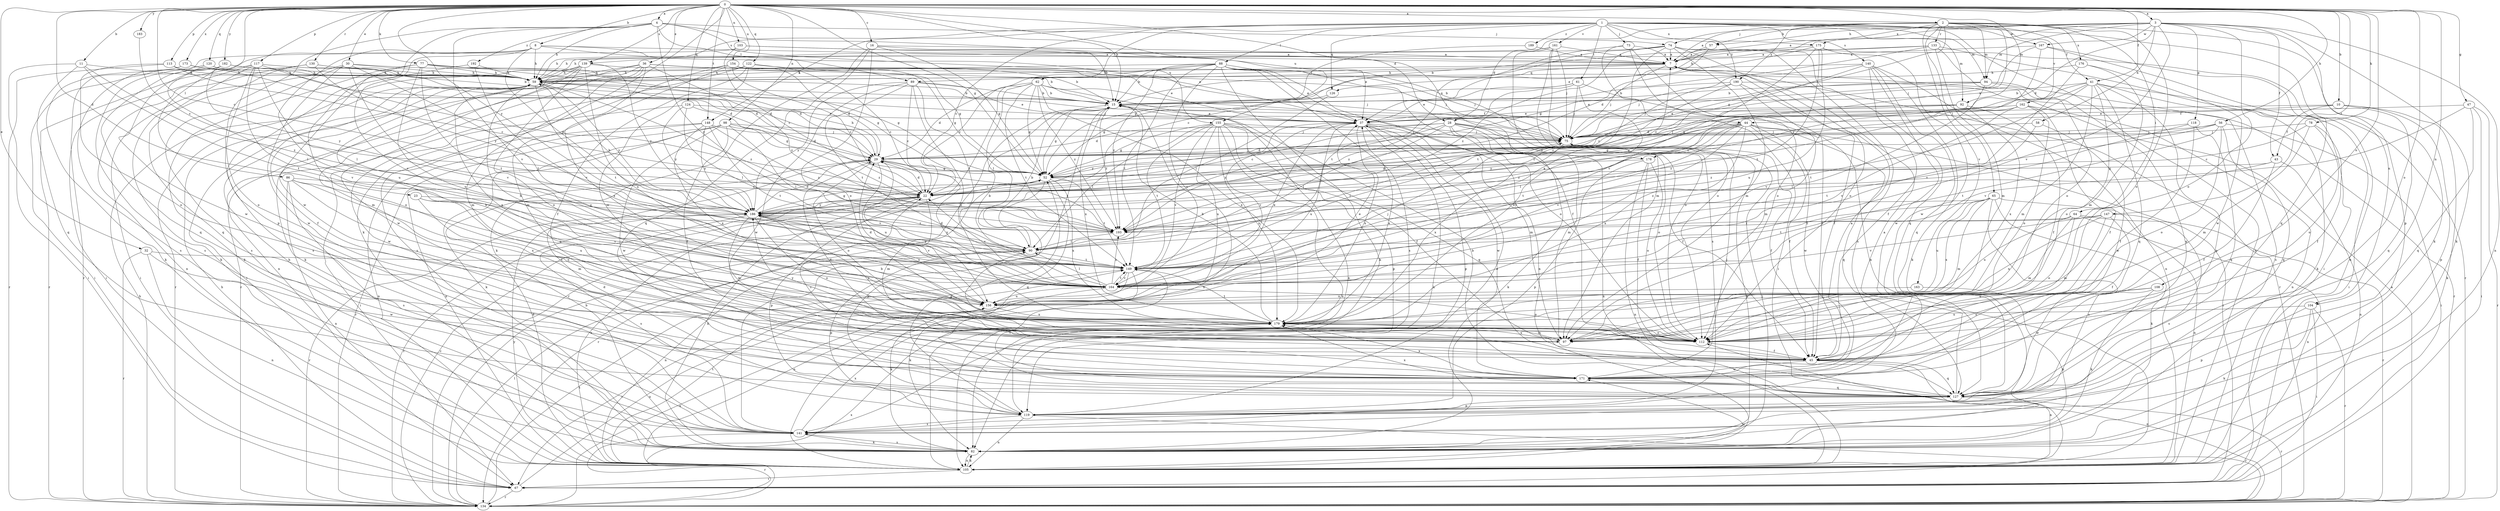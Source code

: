 strict digraph  {
0;
1;
2;
3;
4;
7;
8;
10;
11;
15;
16;
22;
23;
28;
29;
30;
32;
36;
37;
41;
43;
44;
45;
47;
52;
56;
57;
58;
59;
61;
62;
64;
65;
67;
73;
74;
75;
77;
78;
82;
86;
88;
89;
90;
92;
94;
97;
98;
103;
104;
105;
108;
112;
113;
117;
118;
119;
120;
122;
124;
126;
127;
130;
133;
134;
139;
140;
141;
147;
148;
149;
154;
155;
156;
161;
162;
163;
164;
167;
171;
173;
175;
176;
178;
179;
182;
183;
186;
189;
190;
192;
193;
0 -> 2  [label=a];
0 -> 3  [label=a];
0 -> 4  [label=a];
0 -> 8  [label=b];
0 -> 10  [label=b];
0 -> 11  [label=b];
0 -> 15  [label=b];
0 -> 16  [label=c];
0 -> 22  [label=c];
0 -> 23  [label=d];
0 -> 28  [label=d];
0 -> 30  [label=e];
0 -> 32  [label=e];
0 -> 36  [label=e];
0 -> 41  [label=f];
0 -> 47  [label=g];
0 -> 52  [label=g];
0 -> 56  [label=h];
0 -> 77  [label=k];
0 -> 78  [label=k];
0 -> 82  [label=k];
0 -> 86  [label=l];
0 -> 92  [label=m];
0 -> 98  [label=n];
0 -> 103  [label=n];
0 -> 104  [label=n];
0 -> 108  [label=o];
0 -> 112  [label=o];
0 -> 113  [label=p];
0 -> 117  [label=p];
0 -> 120  [label=q];
0 -> 122  [label=q];
0 -> 124  [label=q];
0 -> 130  [label=r];
0 -> 139  [label=s];
0 -> 147  [label=t];
0 -> 148  [label=t];
0 -> 154  [label=u];
0 -> 155  [label=u];
0 -> 173  [label=x];
0 -> 182  [label=y];
0 -> 183  [label=y];
0 -> 186  [label=y];
1 -> 22  [label=c];
1 -> 61  [label=i];
1 -> 62  [label=i];
1 -> 73  [label=j];
1 -> 88  [label=l];
1 -> 92  [label=m];
1 -> 94  [label=m];
1 -> 104  [label=n];
1 -> 105  [label=n];
1 -> 126  [label=q];
1 -> 139  [label=s];
1 -> 140  [label=s];
1 -> 148  [label=t];
1 -> 161  [label=v];
1 -> 167  [label=w];
1 -> 175  [label=x];
1 -> 189  [label=z];
1 -> 190  [label=z];
2 -> 7  [label=a];
2 -> 28  [label=d];
2 -> 41  [label=f];
2 -> 52  [label=g];
2 -> 57  [label=h];
2 -> 64  [label=i];
2 -> 65  [label=i];
2 -> 82  [label=k];
2 -> 94  [label=m];
2 -> 112  [label=o];
2 -> 133  [label=r];
2 -> 162  [label=v];
2 -> 163  [label=v];
2 -> 175  [label=x];
2 -> 176  [label=x];
2 -> 178  [label=x];
2 -> 190  [label=z];
3 -> 7  [label=a];
3 -> 15  [label=b];
3 -> 29  [label=d];
3 -> 43  [label=f];
3 -> 57  [label=h];
3 -> 58  [label=h];
3 -> 74  [label=j];
3 -> 82  [label=k];
3 -> 94  [label=m];
3 -> 105  [label=n];
3 -> 112  [label=o];
3 -> 118  [label=p];
3 -> 119  [label=p];
3 -> 164  [label=v];
3 -> 167  [label=w];
4 -> 59  [label=h];
4 -> 74  [label=j];
4 -> 89  [label=l];
4 -> 119  [label=p];
4 -> 155  [label=u];
4 -> 164  [label=v];
4 -> 171  [label=w];
4 -> 178  [label=x];
4 -> 192  [label=z];
4 -> 193  [label=z];
7 -> 59  [label=h];
7 -> 75  [label=j];
7 -> 89  [label=l];
7 -> 126  [label=q];
7 -> 134  [label=r];
8 -> 7  [label=a];
8 -> 37  [label=e];
8 -> 52  [label=g];
8 -> 59  [label=h];
8 -> 156  [label=u];
8 -> 164  [label=v];
8 -> 171  [label=w];
8 -> 186  [label=y];
10 -> 43  [label=f];
10 -> 44  [label=f];
10 -> 75  [label=j];
10 -> 82  [label=k];
10 -> 119  [label=p];
10 -> 127  [label=q];
11 -> 59  [label=h];
11 -> 67  [label=i];
11 -> 127  [label=q];
11 -> 149  [label=t];
11 -> 193  [label=z];
15 -> 37  [label=e];
15 -> 44  [label=f];
15 -> 52  [label=g];
15 -> 105  [label=n];
15 -> 179  [label=x];
15 -> 193  [label=z];
16 -> 7  [label=a];
16 -> 15  [label=b];
16 -> 52  [label=g];
16 -> 82  [label=k];
16 -> 112  [label=o];
16 -> 127  [label=q];
22 -> 29  [label=d];
22 -> 82  [label=k];
22 -> 97  [label=m];
22 -> 119  [label=p];
22 -> 134  [label=r];
22 -> 186  [label=y];
23 -> 97  [label=m];
23 -> 156  [label=u];
23 -> 164  [label=v];
23 -> 186  [label=y];
28 -> 22  [label=c];
28 -> 29  [label=d];
28 -> 45  [label=f];
28 -> 75  [label=j];
28 -> 82  [label=k];
28 -> 90  [label=l];
28 -> 97  [label=m];
28 -> 105  [label=n];
28 -> 112  [label=o];
28 -> 193  [label=z];
29 -> 52  [label=g];
29 -> 59  [label=h];
29 -> 75  [label=j];
29 -> 112  [label=o];
29 -> 156  [label=u];
29 -> 164  [label=v];
29 -> 193  [label=z];
30 -> 52  [label=g];
30 -> 59  [label=h];
30 -> 67  [label=i];
30 -> 141  [label=s];
30 -> 149  [label=t];
30 -> 164  [label=v];
30 -> 171  [label=w];
32 -> 105  [label=n];
32 -> 134  [label=r];
32 -> 149  [label=t];
32 -> 171  [label=w];
36 -> 15  [label=b];
36 -> 59  [label=h];
36 -> 67  [label=i];
36 -> 75  [label=j];
36 -> 97  [label=m];
36 -> 105  [label=n];
36 -> 171  [label=w];
36 -> 179  [label=x];
36 -> 193  [label=z];
37 -> 75  [label=j];
37 -> 82  [label=k];
37 -> 97  [label=m];
37 -> 119  [label=p];
37 -> 156  [label=u];
37 -> 164  [label=v];
37 -> 171  [label=w];
37 -> 179  [label=x];
37 -> 186  [label=y];
41 -> 15  [label=b];
41 -> 52  [label=g];
41 -> 67  [label=i];
41 -> 82  [label=k];
41 -> 97  [label=m];
41 -> 112  [label=o];
41 -> 119  [label=p];
41 -> 127  [label=q];
41 -> 149  [label=t];
41 -> 186  [label=y];
43 -> 45  [label=f];
43 -> 52  [label=g];
43 -> 105  [label=n];
43 -> 193  [label=z];
44 -> 22  [label=c];
44 -> 45  [label=f];
44 -> 67  [label=i];
44 -> 75  [label=j];
44 -> 90  [label=l];
44 -> 127  [label=q];
44 -> 149  [label=t];
44 -> 164  [label=v];
44 -> 171  [label=w];
44 -> 179  [label=x];
44 -> 186  [label=y];
44 -> 193  [label=z];
45 -> 29  [label=d];
45 -> 90  [label=l];
45 -> 105  [label=n];
45 -> 127  [label=q];
45 -> 171  [label=w];
47 -> 37  [label=e];
47 -> 67  [label=i];
47 -> 127  [label=q];
47 -> 134  [label=r];
47 -> 164  [label=v];
52 -> 22  [label=c];
52 -> 119  [label=p];
52 -> 127  [label=q];
52 -> 134  [label=r];
52 -> 149  [label=t];
52 -> 179  [label=x];
56 -> 52  [label=g];
56 -> 67  [label=i];
56 -> 75  [label=j];
56 -> 112  [label=o];
56 -> 127  [label=q];
56 -> 149  [label=t];
56 -> 193  [label=z];
57 -> 7  [label=a];
57 -> 15  [label=b];
57 -> 37  [label=e];
58 -> 75  [label=j];
58 -> 149  [label=t];
58 -> 171  [label=w];
59 -> 15  [label=b];
59 -> 45  [label=f];
59 -> 75  [label=j];
59 -> 149  [label=t];
59 -> 179  [label=x];
59 -> 186  [label=y];
59 -> 193  [label=z];
61 -> 15  [label=b];
61 -> 37  [label=e];
61 -> 45  [label=f];
61 -> 75  [label=j];
61 -> 179  [label=x];
61 -> 193  [label=z];
62 -> 15  [label=b];
62 -> 29  [label=d];
62 -> 52  [label=g];
62 -> 90  [label=l];
62 -> 105  [label=n];
62 -> 112  [label=o];
62 -> 134  [label=r];
62 -> 149  [label=t];
62 -> 179  [label=x];
62 -> 193  [label=z];
64 -> 97  [label=m];
64 -> 105  [label=n];
64 -> 112  [label=o];
64 -> 134  [label=r];
64 -> 156  [label=u];
64 -> 193  [label=z];
65 -> 82  [label=k];
65 -> 97  [label=m];
65 -> 105  [label=n];
65 -> 141  [label=s];
65 -> 149  [label=t];
65 -> 156  [label=u];
65 -> 179  [label=x];
65 -> 186  [label=y];
67 -> 59  [label=h];
67 -> 134  [label=r];
67 -> 156  [label=u];
73 -> 7  [label=a];
73 -> 67  [label=i];
73 -> 105  [label=n];
73 -> 112  [label=o];
73 -> 149  [label=t];
74 -> 7  [label=a];
74 -> 22  [label=c];
74 -> 59  [label=h];
74 -> 97  [label=m];
74 -> 112  [label=o];
74 -> 127  [label=q];
74 -> 141  [label=s];
74 -> 149  [label=t];
74 -> 193  [label=z];
75 -> 29  [label=d];
75 -> 45  [label=f];
75 -> 82  [label=k];
75 -> 90  [label=l];
75 -> 179  [label=x];
77 -> 15  [label=b];
77 -> 52  [label=g];
77 -> 59  [label=h];
77 -> 75  [label=j];
77 -> 82  [label=k];
77 -> 112  [label=o];
77 -> 149  [label=t];
77 -> 156  [label=u];
78 -> 22  [label=c];
78 -> 45  [label=f];
78 -> 75  [label=j];
78 -> 97  [label=m];
78 -> 112  [label=o];
82 -> 75  [label=j];
82 -> 105  [label=n];
82 -> 141  [label=s];
86 -> 22  [label=c];
86 -> 105  [label=n];
86 -> 112  [label=o];
86 -> 141  [label=s];
86 -> 156  [label=u];
86 -> 179  [label=x];
88 -> 15  [label=b];
88 -> 22  [label=c];
88 -> 37  [label=e];
88 -> 45  [label=f];
88 -> 59  [label=h];
88 -> 82  [label=k];
88 -> 105  [label=n];
88 -> 112  [label=o];
88 -> 141  [label=s];
88 -> 149  [label=t];
88 -> 156  [label=u];
88 -> 193  [label=z];
89 -> 15  [label=b];
89 -> 22  [label=c];
89 -> 37  [label=e];
89 -> 90  [label=l];
89 -> 149  [label=t];
89 -> 171  [label=w];
89 -> 179  [label=x];
89 -> 186  [label=y];
90 -> 15  [label=b];
90 -> 105  [label=n];
90 -> 119  [label=p];
90 -> 149  [label=t];
90 -> 186  [label=y];
92 -> 22  [label=c];
92 -> 29  [label=d];
92 -> 37  [label=e];
92 -> 45  [label=f];
92 -> 179  [label=x];
94 -> 15  [label=b];
94 -> 37  [label=e];
94 -> 75  [label=j];
94 -> 127  [label=q];
94 -> 141  [label=s];
94 -> 164  [label=v];
97 -> 179  [label=x];
97 -> 186  [label=y];
98 -> 29  [label=d];
98 -> 45  [label=f];
98 -> 75  [label=j];
98 -> 82  [label=k];
98 -> 90  [label=l];
98 -> 105  [label=n];
98 -> 134  [label=r];
98 -> 171  [label=w];
98 -> 193  [label=z];
103 -> 7  [label=a];
103 -> 22  [label=c];
103 -> 37  [label=e];
103 -> 134  [label=r];
104 -> 67  [label=i];
104 -> 82  [label=k];
104 -> 119  [label=p];
104 -> 134  [label=r];
104 -> 179  [label=x];
105 -> 22  [label=c];
105 -> 29  [label=d];
105 -> 67  [label=i];
105 -> 82  [label=k];
105 -> 149  [label=t];
105 -> 171  [label=w];
105 -> 186  [label=y];
108 -> 82  [label=k];
108 -> 112  [label=o];
108 -> 156  [label=u];
108 -> 171  [label=w];
112 -> 45  [label=f];
112 -> 186  [label=y];
113 -> 22  [label=c];
113 -> 59  [label=h];
113 -> 112  [label=o];
113 -> 134  [label=r];
117 -> 15  [label=b];
117 -> 22  [label=c];
117 -> 59  [label=h];
117 -> 67  [label=i];
117 -> 90  [label=l];
117 -> 112  [label=o];
117 -> 127  [label=q];
117 -> 134  [label=r];
117 -> 164  [label=v];
118 -> 45  [label=f];
118 -> 75  [label=j];
118 -> 90  [label=l];
118 -> 127  [label=q];
119 -> 29  [label=d];
119 -> 37  [label=e];
119 -> 52  [label=g];
119 -> 105  [label=n];
119 -> 134  [label=r];
119 -> 141  [label=s];
120 -> 29  [label=d];
120 -> 59  [label=h];
120 -> 90  [label=l];
120 -> 141  [label=s];
122 -> 22  [label=c];
122 -> 45  [label=f];
122 -> 59  [label=h];
122 -> 75  [label=j];
122 -> 97  [label=m];
122 -> 134  [label=r];
124 -> 37  [label=e];
124 -> 52  [label=g];
124 -> 90  [label=l];
124 -> 171  [label=w];
124 -> 186  [label=y];
126 -> 52  [label=g];
126 -> 90  [label=l];
127 -> 7  [label=a];
127 -> 15  [label=b];
127 -> 119  [label=p];
127 -> 134  [label=r];
127 -> 149  [label=t];
127 -> 179  [label=x];
130 -> 29  [label=d];
130 -> 59  [label=h];
130 -> 82  [label=k];
130 -> 105  [label=n];
130 -> 186  [label=y];
133 -> 7  [label=a];
133 -> 29  [label=d];
133 -> 59  [label=h];
133 -> 67  [label=i];
133 -> 97  [label=m];
133 -> 112  [label=o];
134 -> 7  [label=a];
134 -> 15  [label=b];
134 -> 22  [label=c];
134 -> 59  [label=h];
134 -> 90  [label=l];
134 -> 112  [label=o];
134 -> 149  [label=t];
134 -> 156  [label=u];
134 -> 179  [label=x];
139 -> 59  [label=h];
139 -> 75  [label=j];
139 -> 82  [label=k];
139 -> 97  [label=m];
139 -> 112  [label=o];
139 -> 134  [label=r];
139 -> 156  [label=u];
139 -> 186  [label=y];
140 -> 22  [label=c];
140 -> 45  [label=f];
140 -> 59  [label=h];
140 -> 75  [label=j];
140 -> 82  [label=k];
140 -> 105  [label=n];
140 -> 127  [label=q];
140 -> 171  [label=w];
141 -> 15  [label=b];
141 -> 59  [label=h];
141 -> 82  [label=k];
141 -> 134  [label=r];
141 -> 179  [label=x];
147 -> 45  [label=f];
147 -> 97  [label=m];
147 -> 141  [label=s];
147 -> 164  [label=v];
147 -> 179  [label=x];
147 -> 193  [label=z];
148 -> 67  [label=i];
148 -> 75  [label=j];
148 -> 105  [label=n];
148 -> 149  [label=t];
148 -> 179  [label=x];
148 -> 186  [label=y];
148 -> 193  [label=z];
149 -> 7  [label=a];
149 -> 82  [label=k];
149 -> 105  [label=n];
149 -> 164  [label=v];
149 -> 186  [label=y];
154 -> 22  [label=c];
154 -> 29  [label=d];
154 -> 37  [label=e];
154 -> 52  [label=g];
154 -> 59  [label=h];
154 -> 97  [label=m];
154 -> 141  [label=s];
155 -> 45  [label=f];
155 -> 52  [label=g];
155 -> 75  [label=j];
155 -> 90  [label=l];
155 -> 105  [label=n];
155 -> 119  [label=p];
155 -> 127  [label=q];
155 -> 149  [label=t];
155 -> 156  [label=u];
155 -> 164  [label=v];
155 -> 179  [label=x];
156 -> 29  [label=d];
156 -> 37  [label=e];
156 -> 59  [label=h];
156 -> 67  [label=i];
156 -> 179  [label=x];
161 -> 7  [label=a];
161 -> 59  [label=h];
161 -> 75  [label=j];
161 -> 97  [label=m];
161 -> 112  [label=o];
161 -> 141  [label=s];
162 -> 22  [label=c];
162 -> 37  [label=e];
162 -> 45  [label=f];
162 -> 105  [label=n];
162 -> 112  [label=o];
162 -> 164  [label=v];
162 -> 193  [label=z];
163 -> 82  [label=k];
163 -> 156  [label=u];
164 -> 15  [label=b];
164 -> 22  [label=c];
164 -> 29  [label=d];
164 -> 37  [label=e];
164 -> 75  [label=j];
164 -> 82  [label=k];
164 -> 90  [label=l];
164 -> 112  [label=o];
164 -> 149  [label=t];
164 -> 156  [label=u];
164 -> 193  [label=z];
167 -> 7  [label=a];
167 -> 75  [label=j];
167 -> 105  [label=n];
167 -> 127  [label=q];
167 -> 186  [label=y];
171 -> 7  [label=a];
171 -> 22  [label=c];
171 -> 75  [label=j];
171 -> 127  [label=q];
171 -> 179  [label=x];
173 -> 29  [label=d];
173 -> 59  [label=h];
173 -> 82  [label=k];
175 -> 7  [label=a];
175 -> 52  [label=g];
175 -> 134  [label=r];
175 -> 149  [label=t];
175 -> 156  [label=u];
175 -> 164  [label=v];
175 -> 171  [label=w];
176 -> 59  [label=h];
176 -> 97  [label=m];
176 -> 164  [label=v];
176 -> 171  [label=w];
178 -> 45  [label=f];
178 -> 52  [label=g];
178 -> 105  [label=n];
178 -> 112  [label=o];
178 -> 119  [label=p];
179 -> 15  [label=b];
179 -> 37  [label=e];
179 -> 59  [label=h];
179 -> 97  [label=m];
179 -> 112  [label=o];
179 -> 149  [label=t];
182 -> 29  [label=d];
182 -> 59  [label=h];
182 -> 67  [label=i];
182 -> 127  [label=q];
182 -> 141  [label=s];
182 -> 186  [label=y];
183 -> 22  [label=c];
186 -> 29  [label=d];
186 -> 52  [label=g];
186 -> 59  [label=h];
186 -> 97  [label=m];
186 -> 112  [label=o];
186 -> 134  [label=r];
186 -> 141  [label=s];
186 -> 156  [label=u];
186 -> 164  [label=v];
186 -> 193  [label=z];
189 -> 7  [label=a];
189 -> 52  [label=g];
190 -> 15  [label=b];
190 -> 22  [label=c];
190 -> 45  [label=f];
190 -> 97  [label=m];
190 -> 134  [label=r];
190 -> 186  [label=y];
192 -> 59  [label=h];
192 -> 141  [label=s];
192 -> 164  [label=v];
193 -> 90  [label=l];
}
